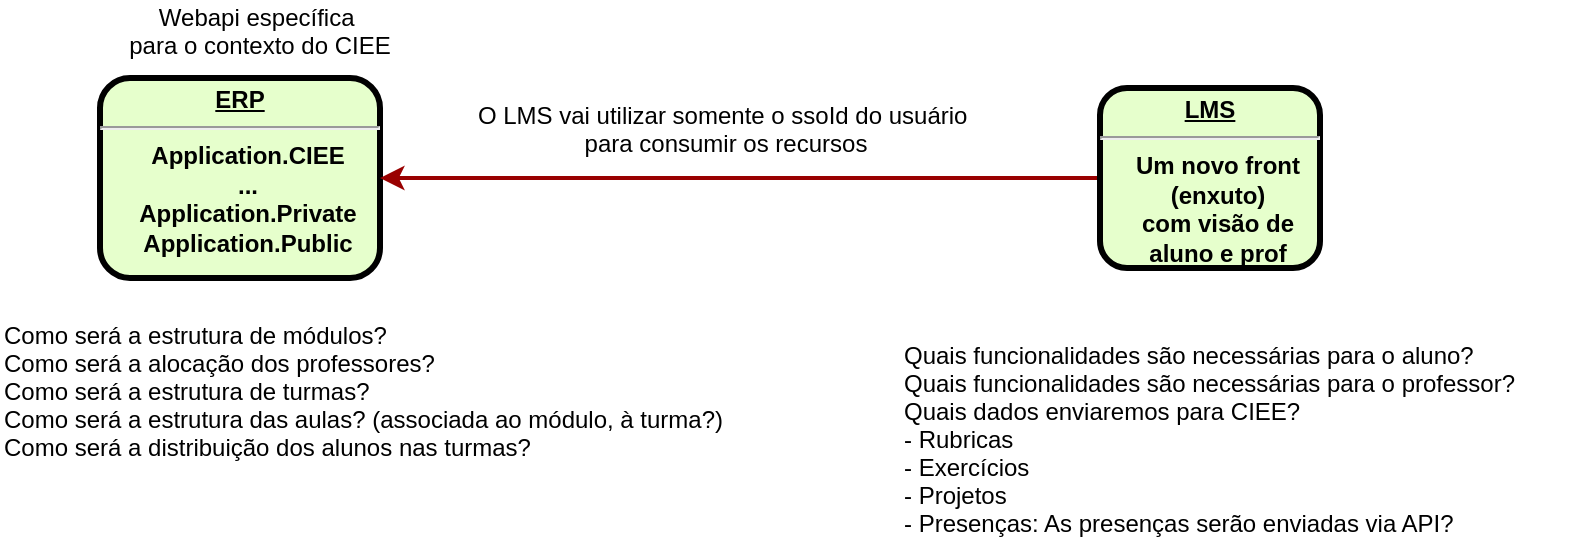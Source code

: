 <mxfile version="26.0.11">
  <diagram name="Page-1" id="c7558073-3199-34d8-9f00-42111426c3f3">
    <mxGraphModel dx="1434" dy="738" grid="1" gridSize="10" guides="1" tooltips="1" connect="1" arrows="1" fold="1" page="1" pageScale="1" pageWidth="826" pageHeight="1169" background="none" math="0" shadow="0">
      <root>
        <mxCell id="0" />
        <mxCell id="1" parent="0" />
        <mxCell id="2" value="&lt;p style=&quot;margin: 4px 0px 0px; text-decoration: underline;&quot;&gt;&lt;strong&gt;ERP&lt;br&gt;&lt;/strong&gt;&lt;/p&gt;&lt;hr&gt;&lt;p style=&quot;margin: 0px; margin-left: 8px;&quot;&gt;Application.CIEE&lt;/p&gt;&lt;p style=&quot;margin: 0px; margin-left: 8px;&quot;&gt;...&lt;/p&gt;&lt;p style=&quot;margin: 0px; margin-left: 8px;&quot;&gt;Application.Private&lt;/p&gt;&lt;p style=&quot;margin: 0px; margin-left: 8px;&quot;&gt;Application.Public&lt;/p&gt;" style="verticalAlign=middle;align=center;overflow=fill;fontSize=12;fontFamily=Helvetica;html=1;rounded=1;fontStyle=1;strokeWidth=3;fillColor=#E6FFCC" parent="1" vertex="1">
          <mxGeometry x="70" y="100" width="140" height="100" as="geometry" />
        </mxCell>
        <mxCell id="qSZGHppJdApFGwv3EscU-97" style="edgeStyle=orthogonalEdgeStyle;rounded=1;orthogonalLoop=1;jettySize=auto;html=1;entryX=1;entryY=0.5;entryDx=0;entryDy=0;strokeColor=#990000;strokeWidth=2;curved=0;" edge="1" parent="1" source="8" target="2">
          <mxGeometry relative="1" as="geometry" />
        </mxCell>
        <mxCell id="8" value="&lt;p style=&quot;margin: 0px; margin-top: 4px; text-align: center; text-decoration: underline;&quot;&gt;&lt;strong&gt;LMS&lt;/strong&gt;&lt;/p&gt;&lt;hr&gt;&lt;p style=&quot;margin: 0px; margin-left: 8px;&quot;&gt;Um novo front&lt;br&gt;(enxuto)&lt;/p&gt;&lt;p style=&quot;margin: 0px; margin-left: 8px;&quot;&gt;com visão de&lt;/p&gt;&lt;p style=&quot;margin: 0px; margin-left: 8px;&quot;&gt;aluno e prof&lt;/p&gt;" style="verticalAlign=middle;align=center;overflow=fill;fontSize=12;fontFamily=Helvetica;html=1;rounded=1;fontStyle=1;strokeWidth=3;fillColor=#E6FFCC" parent="1" vertex="1">
          <mxGeometry x="570" y="105" width="110" height="90" as="geometry" />
        </mxCell>
        <mxCell id="52" value="Webapi específica &#xa;para o contexto do CIEE" style="text;spacingTop=-5;align=center" parent="1" vertex="1">
          <mxGeometry x="100" y="61" width="100" height="39" as="geometry" />
        </mxCell>
        <mxCell id="61" value="O LMS vai utilizar somente o ssoId do usuário &#xa;para consumir os recursos" style="text;spacingTop=-5;align=center" parent="1" vertex="1">
          <mxGeometry x="244" y="110" width="278" height="20" as="geometry" />
        </mxCell>
        <mxCell id="qSZGHppJdApFGwv3EscU-100" value="Quais funcionalidades são necessárias para o aluno?&#xa;Quais funcionalidades são necessárias para o professor?&#xa;Quais dados enviaremos para CIEE?&#xa;- Rubricas&#xa;- Exercícios&#xa;- Projetos&#xa;- Presenças: As presenças serão enviadas via API?&#xa;&#xa;&#xa;  &#xa;" style="text;spacingTop=-5;align=left;" vertex="1" parent="1">
          <mxGeometry x="470" y="230" width="344" height="100" as="geometry" />
        </mxCell>
        <mxCell id="qSZGHppJdApFGwv3EscU-101" value="Como será a estrutura de módulos?&#xa;Como será a alocação dos professores?&#xa;Como será a estrutura de turmas?&#xa;Como será a estrutura das aulas? (associada ao módulo, à turma?)&#xa;Como será a distribuição dos alunos nas turmas?" style="text;spacingTop=-5;align=left;" vertex="1" parent="1">
          <mxGeometry x="20" y="220" width="410" height="100" as="geometry" />
        </mxCell>
      </root>
    </mxGraphModel>
  </diagram>
</mxfile>
